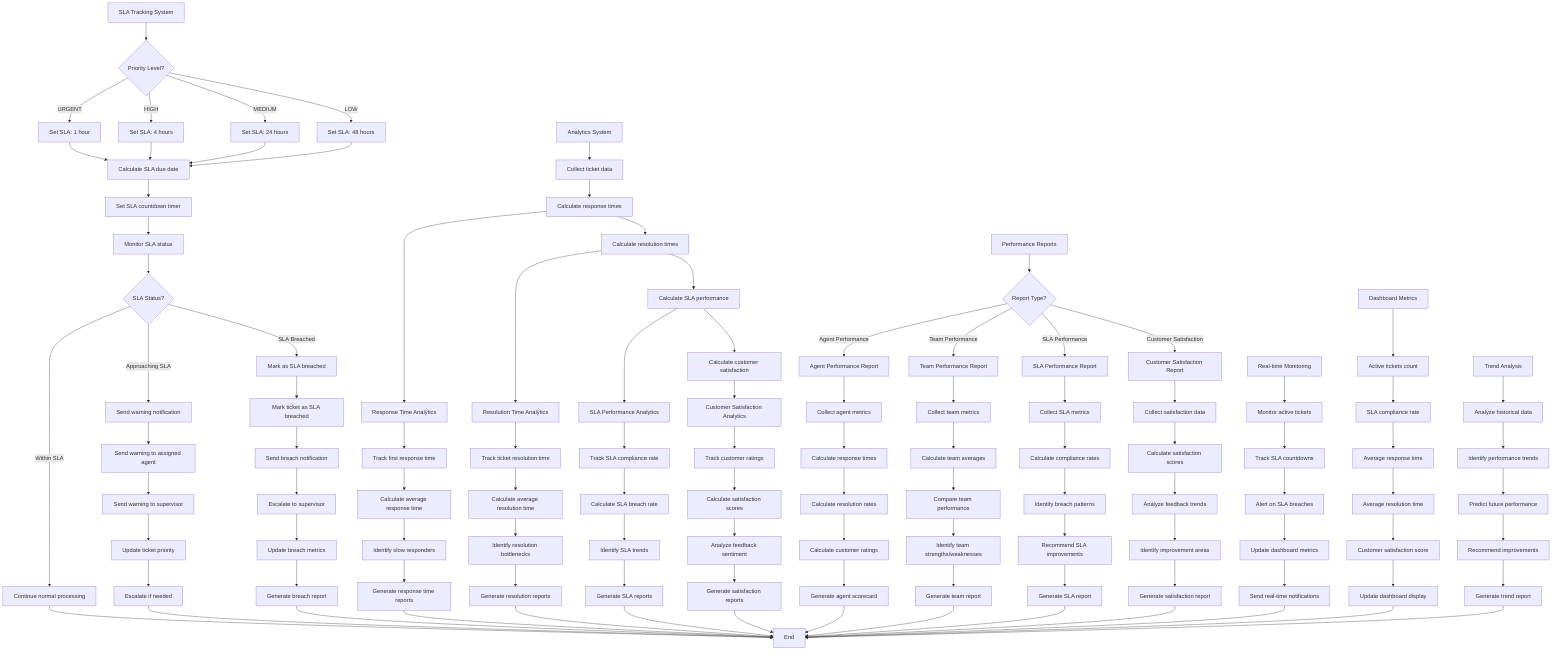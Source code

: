 %% SLA Tracking and Analytics System Flow
%% View at https://mermaid.live
flowchart TD
  A[SLA Tracking System] --> B{Priority Level?}
  B -->|URGENT| C[Set SLA: 1 hour]
  B -->|HIGH| D[Set SLA: 4 hours]
  B -->|MEDIUM| E[Set SLA: 24 hours]
  B -->|LOW| F[Set SLA: 48 hours]
  
  %% SLA Setup
  C --> G[Calculate SLA due date]
  D --> G
  E --> G
  F --> G
  G --> H[Set SLA countdown timer]
  H --> I[Monitor SLA status]
  
  %% SLA Monitoring
  I --> J{SLA Status?}
  J -->|Within SLA| K[Continue normal processing]
  J -->|Approaching SLA| L[Send warning notification]
  J -->|SLA Breached| M[Mark as SLA breached]
  
  %% Warning System
  L --> L1[Send warning to assigned agent]
  L1 --> L2[Send warning to supervisor]
  L2 --> L3[Update ticket priority]
  L3 --> L4[Escalate if needed]
  
  %% SLA Breach Handling
  M --> M1[Mark ticket as SLA breached]
  M1 --> M2[Send breach notification]
  M2 --> M3[Escalate to supervisor]
  M3 --> M4[Update breach metrics]
  M4 --> M5[Generate breach report]
  
  %% Analytics System
  N[Analytics System] --> N1[Collect ticket data]
  N1 --> N2[Calculate response times]
  N2 --> N3[Calculate resolution times]
  N3 --> N4[Calculate SLA performance]
  N4 --> N5[Calculate customer satisfaction]
  
  %% Response Time Analytics
  N2 --> O[Response Time Analytics]
  O --> O1[Track first response time]
  O1 --> O2[Calculate average response time]
  O2 --> O3[Identify slow responders]
  O3 --> O4[Generate response time reports]
  
  %% Resolution Time Analytics
  N3 --> P[Resolution Time Analytics]
  P --> P1[Track ticket resolution time]
  P1 --> P2[Calculate average resolution time]
  P2 --> P3[Identify resolution bottlenecks]
  P3 --> P4[Generate resolution reports]
  
  %% SLA Performance Analytics
  N4 --> Q[SLA Performance Analytics]
  Q --> Q1[Track SLA compliance rate]
  Q1 --> Q2[Calculate SLA breach rate]
  Q2 --> Q3[Identify SLA trends]
  Q3 --> Q4[Generate SLA reports]
  
  %% Customer Satisfaction Analytics
  N5 --> R[Customer Satisfaction Analytics]
  R --> R1[Track customer ratings]
  R1 --> R2[Calculate satisfaction scores]
  R2 --> R3[Analyze feedback sentiment]
  R3 --> R4[Generate satisfaction reports]
  
  %% Performance Reports
  S[Performance Reports] --> S1{Report Type?}
  S1 -->|Agent Performance| S2[Agent Performance Report]
  S1 -->|Team Performance| S3[Team Performance Report]
  S1 -->|SLA Performance| S4[SLA Performance Report]
  S1 -->|Customer Satisfaction| S5[Customer Satisfaction Report]
  
  %% Agent Performance Report
  S2 --> S2A[Collect agent metrics]
  S2A --> S2B[Calculate response times]
  S2B --> S2C[Calculate resolution rates]
  S2C --> S2D[Calculate customer ratings]
  S2D --> S2E[Generate agent scorecard]
  
  %% Team Performance Report
  S3 --> S3A[Collect team metrics]
  S3A --> S3B[Calculate team averages]
  S3B --> S3C[Compare team performance]
  S3C --> S3D[Identify team strengths/weaknesses]
  S3D --> S3E[Generate team report]
  
  %% SLA Performance Report
  S4 --> S4A[Collect SLA metrics]
  S4A --> S4B[Calculate compliance rates]
  S4B --> S4C[Identify breach patterns]
  S4C --> S4D[Recommend SLA improvements]
  S4D --> S4E[Generate SLA report]
  
  %% Customer Satisfaction Report
  S5 --> S5A[Collect satisfaction data]
  S5A --> S5B[Calculate satisfaction scores]
  S5B --> S5C[Analyze feedback trends]
  S5C --> S5D[Identify improvement areas]
  S5D --> S5E[Generate satisfaction report]
  
  %% Real-time Monitoring
  T[Real-time Monitoring] --> T1[Monitor active tickets]
  T1 --> T2[Track SLA countdowns]
  T2 --> T3[Alert on SLA breaches]
  T3 --> T4[Update dashboard metrics]
  T4 --> T5[Send real-time notifications]
  
  %% Dashboard Metrics
  U[Dashboard Metrics] --> U1[Active tickets count]
  U1 --> U2[SLA compliance rate]
  U2 --> U3[Average response time]
  U3 --> U4[Average resolution time]
  U4 --> U5[Customer satisfaction score]
  U5 --> U6[Update dashboard display]
  
  %% Trend Analysis
  V[Trend Analysis] --> V1[Analyze historical data]
  V1 --> V2[Identify performance trends]
  V2 --> V3[Predict future performance]
  V3 --> V4[Recommend improvements]
  V4 --> V5[Generate trend report]
  
  %% End points
  K --> Z[End]
  L4 --> Z
  M5 --> Z
  O4 --> Z
  P4 --> Z
  Q4 --> Z
  R4 --> Z
  S2E --> Z
  S3E --> Z
  S4E --> Z
  S5E --> Z
  T5 --> Z
  U6 --> Z
  V5 --> Z